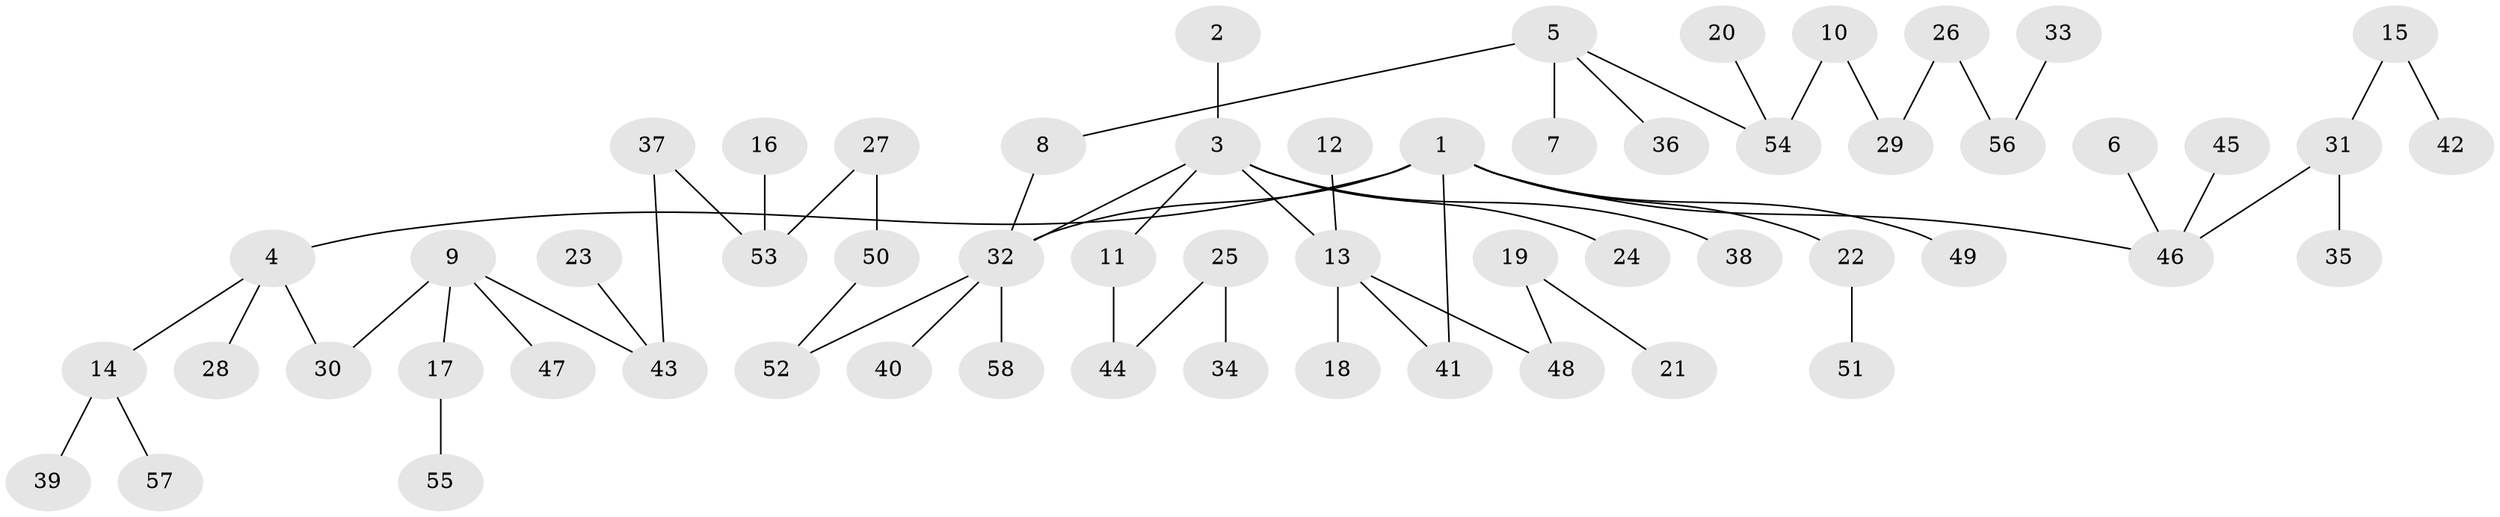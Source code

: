 // original degree distribution, {7: 0.017241379310344827, 6: 0.02586206896551724, 3: 0.10344827586206896, 4: 0.11206896551724138, 1: 0.4827586206896552, 2: 0.25862068965517243}
// Generated by graph-tools (version 1.1) at 2025/01/03/09/25 03:01:02]
// undirected, 58 vertices, 59 edges
graph export_dot {
graph [start="1"]
  node [color=gray90,style=filled];
  1;
  2;
  3;
  4;
  5;
  6;
  7;
  8;
  9;
  10;
  11;
  12;
  13;
  14;
  15;
  16;
  17;
  18;
  19;
  20;
  21;
  22;
  23;
  24;
  25;
  26;
  27;
  28;
  29;
  30;
  31;
  32;
  33;
  34;
  35;
  36;
  37;
  38;
  39;
  40;
  41;
  42;
  43;
  44;
  45;
  46;
  47;
  48;
  49;
  50;
  51;
  52;
  53;
  54;
  55;
  56;
  57;
  58;
  1 -- 4 [weight=1.0];
  1 -- 22 [weight=1.0];
  1 -- 32 [weight=1.0];
  1 -- 41 [weight=1.0];
  1 -- 46 [weight=1.0];
  1 -- 49 [weight=1.0];
  2 -- 3 [weight=1.0];
  3 -- 11 [weight=1.0];
  3 -- 13 [weight=1.0];
  3 -- 24 [weight=1.0];
  3 -- 32 [weight=1.0];
  3 -- 38 [weight=1.0];
  4 -- 14 [weight=1.0];
  4 -- 28 [weight=1.0];
  4 -- 30 [weight=1.0];
  5 -- 7 [weight=1.0];
  5 -- 8 [weight=1.0];
  5 -- 36 [weight=1.0];
  5 -- 54 [weight=1.0];
  6 -- 46 [weight=1.0];
  8 -- 32 [weight=1.0];
  9 -- 17 [weight=1.0];
  9 -- 30 [weight=1.0];
  9 -- 43 [weight=1.0];
  9 -- 47 [weight=1.0];
  10 -- 29 [weight=1.0];
  10 -- 54 [weight=1.0];
  11 -- 44 [weight=1.0];
  12 -- 13 [weight=1.0];
  13 -- 18 [weight=1.0];
  13 -- 41 [weight=1.0];
  13 -- 48 [weight=1.0];
  14 -- 39 [weight=1.0];
  14 -- 57 [weight=1.0];
  15 -- 31 [weight=1.0];
  15 -- 42 [weight=1.0];
  16 -- 53 [weight=1.0];
  17 -- 55 [weight=1.0];
  19 -- 21 [weight=1.0];
  19 -- 48 [weight=1.0];
  20 -- 54 [weight=1.0];
  22 -- 51 [weight=1.0];
  23 -- 43 [weight=1.0];
  25 -- 34 [weight=1.0];
  25 -- 44 [weight=1.0];
  26 -- 29 [weight=1.0];
  26 -- 56 [weight=1.0];
  27 -- 50 [weight=1.0];
  27 -- 53 [weight=1.0];
  31 -- 35 [weight=1.0];
  31 -- 46 [weight=1.0];
  32 -- 40 [weight=1.0];
  32 -- 52 [weight=1.0];
  32 -- 58 [weight=1.0];
  33 -- 56 [weight=1.0];
  37 -- 43 [weight=1.0];
  37 -- 53 [weight=1.0];
  45 -- 46 [weight=1.0];
  50 -- 52 [weight=1.0];
}
